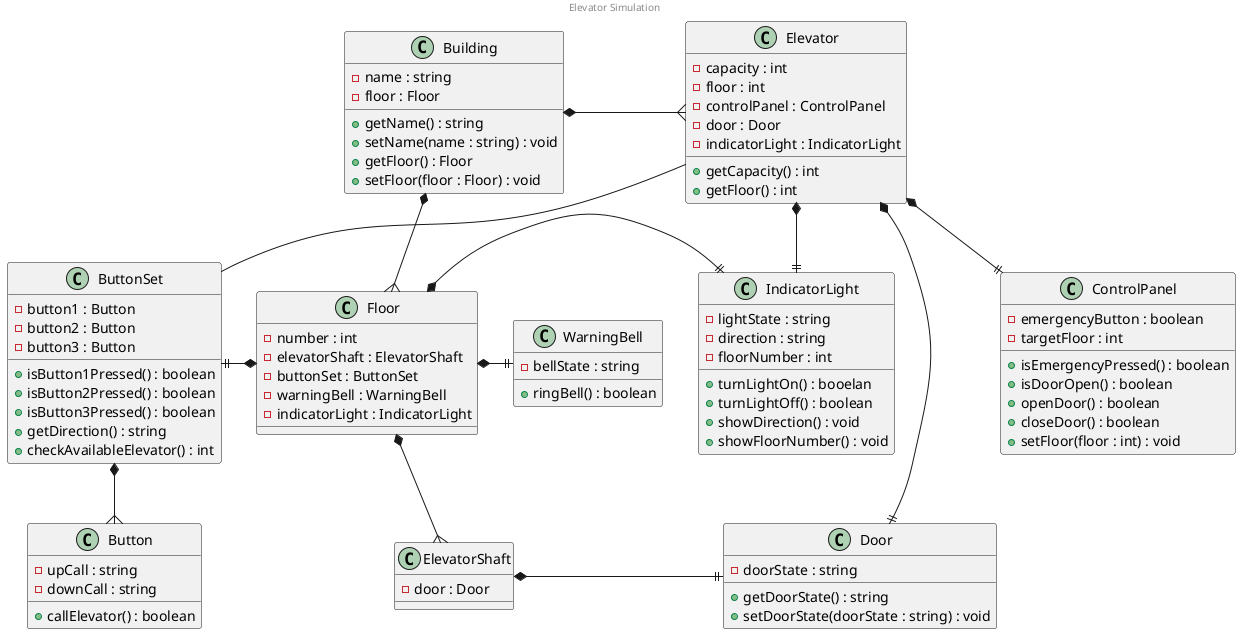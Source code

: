 @startuml

center header
Elevator Simulation
endheader

class Elevator {
  -capacity : int
  -floor : int
  -controlPanel : ControlPanel
  -door : Door
  -indicatorLight : IndicatorLight
  +getCapacity() : int
  +getFloor() : int
}

class ControlPanel {
  -emergencyButton : boolean
  -targetFloor : int
  +isEmergencyPressed() : boolean
  +isDoorOpen() : boolean
  +openDoor() : boolean
  +closeDoor() : boolean
  +setFloor(floor : int) : void
}

class Door {
  -doorState : string
  +getDoorState() : string
  +setDoorState(doorState : string) : void
}

class IndicatorLight {
  -lightState : string
  -direction : string
  -floorNumber : int
  +turnLightOn() : booelan
  +turnLightOff() : boolean
  +showDirection() : void
  +showFloorNumber() : void
}

class Building {
  -name : string
  -floor : Floor
  +getName() : string
  +setName(name : string) : void
  +getFloor() : Floor
  +setFloor(floor : Floor) : void
}

class Floor {
  -number : int
  -elevatorShaft : ElevatorShaft
  -buttonSet : ButtonSet
  -warningBell : WarningBell
  -indicatorLight : IndicatorLight
}

class ElevatorShaft {
  -door : Door
}

class Button {
  -upCall : string
  -downCall : string
  +callElevator() : boolean
}

class ButtonSet {
  -button1 : Button
  -button2 : Button
  -button3 : Button
  +isButton1Pressed() : boolean
  +isButton2Pressed() : boolean
  +isButton3Pressed() : boolean
  +getDirection() : string
  +checkAvailableElevator() : int
}

class WarningBell {
  -bellState : string
  +ringBell() : boolean
}

Building *--{ Floor
Building *-{ Elevator
Floor *--{ ElevatorShaft
Floor *-left-|| ButtonSet
Floor *-|| WarningBell
Floor *-|| IndicatorLight
ElevatorShaft *-|| Door

ButtonSet *--{ Button

Elevator *--|| ControlPanel
Elevator *--|| Door
Elevator *--|| IndicatorLight
Elevator -- ButtonSet


@enduml
